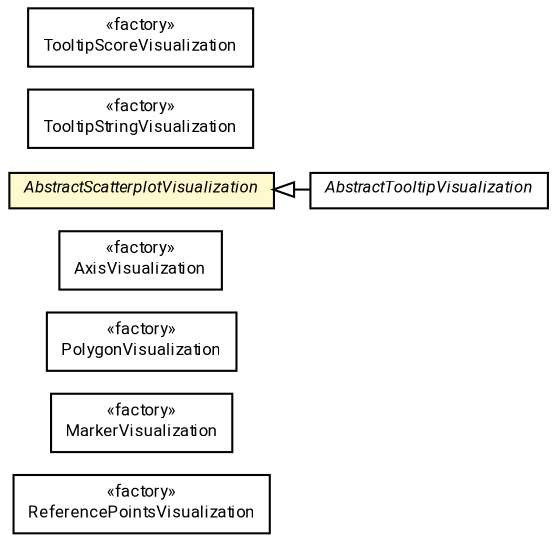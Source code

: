 #!/usr/local/bin/dot
#
# Class diagram 
# Generated by UMLGraph version R5_7_2-60-g0e99a6 (http://www.spinellis.gr/umlgraph/)
#

digraph G {
	graph [fontnames="svg"]
	edge [fontname="Roboto",fontsize=7,labelfontname="Roboto",labelfontsize=7,color="black"];
	node [fontname="Roboto",fontcolor="black",fontsize=8,shape=plaintext,margin=0,width=0,height=0];
	nodesep=0.15;
	ranksep=0.25;
	rankdir=LR;
	// de.lmu.ifi.dbs.elki.visualization.visualizers.scatterplot.ReferencePointsVisualization
	c173010 [label=<<table title="de.lmu.ifi.dbs.elki.visualization.visualizers.scatterplot.ReferencePointsVisualization" border="0" cellborder="1" cellspacing="0" cellpadding="2" href="ReferencePointsVisualization.html" target="_parent">
		<tr><td><table border="0" cellspacing="0" cellpadding="1">
		<tr><td align="center" balign="center"> &#171;factory&#187; </td></tr>
		<tr><td align="center" balign="center"> <font face="Roboto">ReferencePointsVisualization</font> </td></tr>
		</table></td></tr>
		</table>>, URL="ReferencePointsVisualization.html"];
	// de.lmu.ifi.dbs.elki.visualization.visualizers.scatterplot.MarkerVisualization
	c173035 [label=<<table title="de.lmu.ifi.dbs.elki.visualization.visualizers.scatterplot.MarkerVisualization" border="0" cellborder="1" cellspacing="0" cellpadding="2" href="MarkerVisualization.html" target="_parent">
		<tr><td><table border="0" cellspacing="0" cellpadding="1">
		<tr><td align="center" balign="center"> &#171;factory&#187; </td></tr>
		<tr><td align="center" balign="center"> <font face="Roboto">MarkerVisualization</font> </td></tr>
		</table></td></tr>
		</table>>, URL="MarkerVisualization.html"];
	// de.lmu.ifi.dbs.elki.visualization.visualizers.scatterplot.PolygonVisualization
	c173037 [label=<<table title="de.lmu.ifi.dbs.elki.visualization.visualizers.scatterplot.PolygonVisualization" border="0" cellborder="1" cellspacing="0" cellpadding="2" href="PolygonVisualization.html" target="_parent">
		<tr><td><table border="0" cellspacing="0" cellpadding="1">
		<tr><td align="center" balign="center"> &#171;factory&#187; </td></tr>
		<tr><td align="center" balign="center"> <font face="Roboto">PolygonVisualization</font> </td></tr>
		</table></td></tr>
		</table>>, URL="PolygonVisualization.html"];
	// de.lmu.ifi.dbs.elki.visualization.visualizers.scatterplot.AxisVisualization
	c173039 [label=<<table title="de.lmu.ifi.dbs.elki.visualization.visualizers.scatterplot.AxisVisualization" border="0" cellborder="1" cellspacing="0" cellpadding="2" href="AxisVisualization.html" target="_parent">
		<tr><td><table border="0" cellspacing="0" cellpadding="1">
		<tr><td align="center" balign="center"> &#171;factory&#187; </td></tr>
		<tr><td align="center" balign="center"> <font face="Roboto">AxisVisualization</font> </td></tr>
		</table></td></tr>
		</table>>, URL="AxisVisualization.html"];
	// de.lmu.ifi.dbs.elki.visualization.visualizers.scatterplot.AbstractTooltipVisualization
	c173041 [label=<<table title="de.lmu.ifi.dbs.elki.visualization.visualizers.scatterplot.AbstractTooltipVisualization" border="0" cellborder="1" cellspacing="0" cellpadding="2" href="AbstractTooltipVisualization.html" target="_parent">
		<tr><td><table border="0" cellspacing="0" cellpadding="1">
		<tr><td align="center" balign="center"> <font face="Roboto"><i>AbstractTooltipVisualization</i></font> </td></tr>
		</table></td></tr>
		</table>>, URL="AbstractTooltipVisualization.html"];
	// de.lmu.ifi.dbs.elki.visualization.visualizers.scatterplot.AbstractScatterplotVisualization
	c173042 [label=<<table title="de.lmu.ifi.dbs.elki.visualization.visualizers.scatterplot.AbstractScatterplotVisualization" border="0" cellborder="1" cellspacing="0" cellpadding="2" bgcolor="LemonChiffon" href="AbstractScatterplotVisualization.html" target="_parent">
		<tr><td><table border="0" cellspacing="0" cellpadding="1">
		<tr><td align="center" balign="center"> <font face="Roboto"><i>AbstractScatterplotVisualization</i></font> </td></tr>
		</table></td></tr>
		</table>>, URL="AbstractScatterplotVisualization.html"];
	// de.lmu.ifi.dbs.elki.visualization.visualizers.scatterplot.TooltipStringVisualization
	c173043 [label=<<table title="de.lmu.ifi.dbs.elki.visualization.visualizers.scatterplot.TooltipStringVisualization" border="0" cellborder="1" cellspacing="0" cellpadding="2" href="TooltipStringVisualization.html" target="_parent">
		<tr><td><table border="0" cellspacing="0" cellpadding="1">
		<tr><td align="center" balign="center"> &#171;factory&#187; </td></tr>
		<tr><td align="center" balign="center"> <font face="Roboto">TooltipStringVisualization</font> </td></tr>
		</table></td></tr>
		</table>>, URL="TooltipStringVisualization.html"];
	// de.lmu.ifi.dbs.elki.visualization.visualizers.scatterplot.TooltipScoreVisualization
	c173068 [label=<<table title="de.lmu.ifi.dbs.elki.visualization.visualizers.scatterplot.TooltipScoreVisualization" border="0" cellborder="1" cellspacing="0" cellpadding="2" href="TooltipScoreVisualization.html" target="_parent">
		<tr><td><table border="0" cellspacing="0" cellpadding="1">
		<tr><td align="center" balign="center"> &#171;factory&#187; </td></tr>
		<tr><td align="center" balign="center"> <font face="Roboto">TooltipScoreVisualization</font> </td></tr>
		</table></td></tr>
		</table>>, URL="TooltipScoreVisualization.html"];
	// de.lmu.ifi.dbs.elki.visualization.visualizers.scatterplot.AbstractTooltipVisualization extends de.lmu.ifi.dbs.elki.visualization.visualizers.scatterplot.AbstractScatterplotVisualization
	c173042 -> c173041 [arrowtail=empty,dir=back,weight=10];
}

